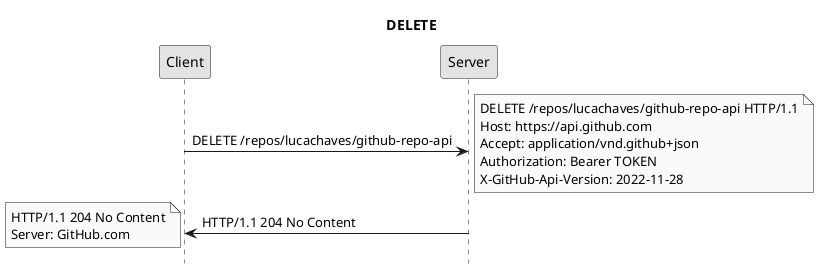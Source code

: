 @startuml
title DELETE
hide footbox
skinparam monochrome true

Client -> Server: DELETE /repos/lucachaves/github-repo-api
note right: DELETE /repos/lucachaves/github-repo-api HTTP/1.1\nHost: https://api.github.com\nAccept: application/vnd.github+json\nAuthorization: Bearer TOKEN\nX-GitHub-Api-Version: 2022-11-28
Server -> Client: HTTP/1.1 204 No Content
note left: HTTP/1.1 204 No Content\nServer: GitHub.com
@enduml
